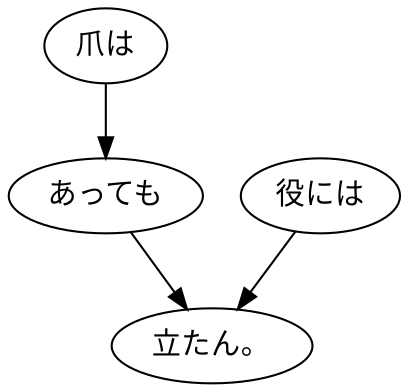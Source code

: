 digraph graph4109 {
	node0 [label="爪は"];
	node1 [label="あっても"];
	node2 [label="役には"];
	node3 [label="立たん。"];
	node0 -> node1;
	node1 -> node3;
	node2 -> node3;
}
